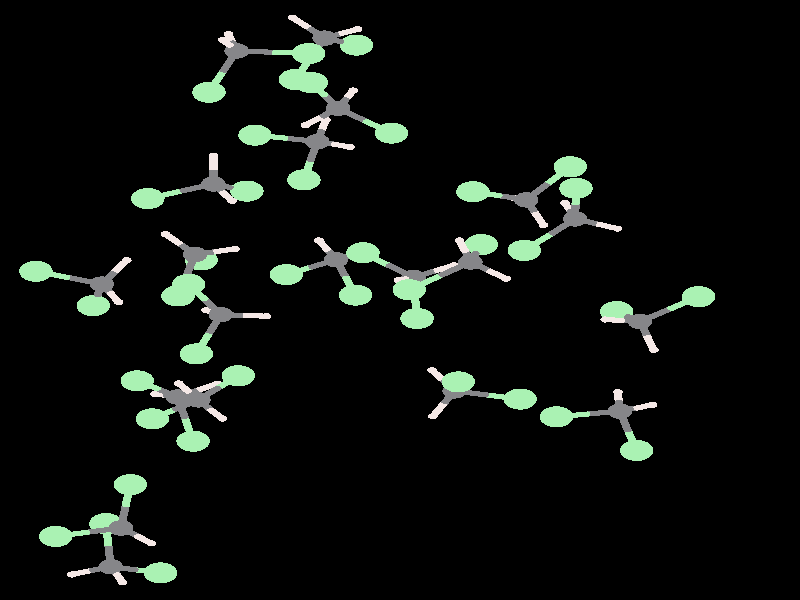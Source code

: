 #include "colors.inc"
#include "finish.inc"

global_settings {assumed_gamma 1 max_trace_level 6}
background {color White transmit 1.0}
camera {orthographic angle 0
  right -19.64*x up 23.37*y
  direction 50.00*z
  location <0,0,50.00> look_at <0,0,0>}


light_source {<  2.00,   3.00,  40.00> color White
  area_light <0.70, 0, 0>, <0, 0.70, 0>, 3, 3
  adaptive 1 jitter}
// no fog
#declare simple = finish {phong 0.7}
#declare pale = finish {ambient 0.5 diffuse 0.85 roughness 0.001 specular 0.200 }
#declare intermediate = finish {ambient 0.3 diffuse 0.6 specular 0.1 roughness 0.04}
#declare vmd = finish {ambient 0.0 diffuse 0.65 phong 0.1 phong_size 40.0 specular 0.5 }
#declare jmol = finish {ambient 0.2 diffuse 0.6 specular 1 roughness 0.001 metallic}
#declare ase2 = finish {ambient 0.05 brilliance 3 diffuse 0.6 metallic specular 0.7 roughness 0.04 reflection 0.15}
#declare ase3 = finish {ambient 0.15 brilliance 2 diffuse 0.6 metallic specular 1.0 roughness 0.001 reflection 0.0}
#declare glass = finish {ambient 0.05 diffuse 0.3 specular 1.0 roughness 0.001}
#declare glass2 = finish {ambient 0.01 diffuse 0.3 specular 1.0 reflection 0.25 roughness 0.001}
#declare Rcell = 0.050;
#declare Rbond = 0.100;

#macro atom(LOC, R, COL, TRANS, FIN)
  sphere{LOC, R texture{pigment{color COL transmit TRANS} finish{FIN}}}
#end
#macro constrain(LOC, R, COL, TRANS FIN)
union{torus{R, Rcell rotate 45*z texture{pigment{color COL transmit TRANS} finish{FIN}}}
     torus{R, Rcell rotate -45*z texture{pigment{color COL transmit TRANS} finish{FIN}}}
     translate LOC}
#end

// no cell vertices
atom(< -5.46,  -3.78,  -9.30>, 0.30, rgb <0.24, 0.24, 0.25>, 0.0, jmol) // #0
atom(< -5.08,  -5.50,  -8.98>, 0.41, rgb <0.40, 0.89, 0.45>, 0.0, jmol) // #1
atom(< -6.45,  -3.15,  -7.92>, 0.41, rgb <0.40, 0.89, 0.45>, 0.0, jmol) // #2
atom(< -6.01,  -3.66, -10.24>, 0.12, rgb <0.91, 0.81, 0.79>, 0.0, jmol) // #3
atom(< -4.48,  -3.26,  -9.35>, 0.12, rgb <0.91, 0.81, 0.79>, 0.0, jmol) // #4
atom(<  0.33,   0.88,  -7.00>, 0.30, rgb <0.24, 0.24, 0.25>, 0.0, jmol) // #5
atom(<  0.42,  -0.72,  -7.85>, 0.41, rgb <0.40, 0.89, 0.45>, 0.0, jmol) // #6
atom(< -0.91,   1.84,  -7.90>, 0.41, rgb <0.40, 0.89, 0.45>, 0.0, jmol) // #7
atom(<  1.33,   1.35,  -7.11>, 0.12, rgb <0.91, 0.81, 0.79>, 0.0, jmol) // #8
atom(< -0.04,   0.77,  -5.94>, 0.12, rgb <0.91, 0.81, 0.79>, 0.0, jmol) // #9
atom(<  1.73,   1.48,  -2.85>, 0.30, rgb <0.24, 0.24, 0.25>, 0.0, jmol) // #10
atom(<  0.23,   0.40,  -2.96>, 0.41, rgb <0.40, 0.89, 0.45>, 0.0, jmol) // #11
atom(<  2.00,   2.16,  -4.45>, 0.41, rgb <0.40, 0.89, 0.45>, 0.0, jmol) // #12
atom(<  2.61,   0.83,  -2.53>, 0.12, rgb <0.91, 0.81, 0.79>, 0.0, jmol) // #13
atom(<  1.46,   2.32,  -2.15>, 0.12, rgb <0.91, 0.81, 0.79>, 0.0, jmol) // #14
atom(< -4.01,   9.70,  -9.88>, 0.30, rgb <0.24, 0.24, 0.25>, 0.0, jmol) // #15
atom(< -4.69,   8.09, -10.28>, 0.41, rgb <0.40, 0.89, 0.45>, 0.0, jmol) // #16
atom(< -2.24,   9.60,  -9.80>, 0.41, rgb <0.40, 0.89, 0.45>, 0.0, jmol) // #17
atom(< -4.35,  10.13,  -8.89>, 0.12, rgb <0.91, 0.81, 0.79>, 0.0, jmol) // #18
atom(< -4.21,  10.36, -10.72>, 0.12, rgb <0.91, 0.81, 0.79>, 0.0, jmol) // #19
atom(< -1.52,   7.47,  -1.86>, 0.30, rgb <0.24, 0.24, 0.25>, 0.0, jmol) // #20
atom(< -0.21,   6.50,  -1.20>, 0.41, rgb <0.40, 0.89, 0.45>, 0.0, jmol) // #21
atom(< -2.18,   8.47,  -0.58>, 0.41, rgb <0.40, 0.89, 0.45>, 0.0, jmol) // #22
atom(< -2.32,   6.81,  -2.25>, 0.12, rgb <0.91, 0.81, 0.79>, 0.0, jmol) // #23
atom(< -1.15,   8.16,  -2.65>, 0.12, rgb <0.91, 0.81, 0.79>, 0.0, jmol) // #24
atom(< -5.03,   1.77, -10.35>, 0.30, rgb <0.24, 0.24, 0.25>, 0.0, jmol) // #25
atom(< -5.45,   0.16,  -9.82>, 0.41, rgb <0.40, 0.89, 0.45>, 0.0, jmol) // #26
atom(< -4.88,   1.56, -12.10>, 0.41, rgb <0.40, 0.89, 0.45>, 0.0, jmol) // #27
atom(< -4.05,   1.99,  -9.88>, 0.12, rgb <0.91, 0.81, 0.79>, 0.0, jmol) // #28
atom(< -5.76,   2.57, -10.13>, 0.12, rgb <0.91, 0.81, 0.79>, 0.0, jmol) // #29
atom(<  5.40,  -4.33, -11.42>, 0.30, rgb <0.24, 0.24, 0.25>, 0.0, jmol) // #30
atom(<  5.81,  -5.86, -12.26>, 0.41, rgb <0.40, 0.89, 0.45>, 0.0, jmol) // #31
atom(<  3.84,  -4.55, -10.51>, 0.41, rgb <0.40, 0.89, 0.45>, 0.0, jmol) // #32
atom(<  5.35,  -3.59, -12.25>, 0.12, rgb <0.91, 0.81, 0.79>, 0.0, jmol) // #33
atom(<  6.20,  -4.08, -10.71>, 0.12, rgb <0.91, 0.81, 0.79>, 0.0, jmol) // #34
atom(<  3.10,   3.90, -13.72>, 0.30, rgb <0.24, 0.24, 0.25>, 0.0, jmol) // #35
atom(<  1.79,   4.22, -12.55>, 0.41, rgb <0.40, 0.89, 0.45>, 0.0, jmol) // #36
atom(<  4.18,   5.19, -13.41>, 0.41, rgb <0.40, 0.89, 0.45>, 0.0, jmol) // #37
atom(<  2.81,   3.97, -14.80>, 0.12, rgb <0.91, 0.81, 0.79>, 0.0, jmol) // #38
atom(<  3.52,   2.92, -13.51>, 0.12, rgb <0.91, 0.81, 0.79>, 0.0, jmol) // #39
atom(< -4.95,  -3.89,  -0.75>, 0.30, rgb <0.24, 0.24, 0.25>, 0.0, jmol) // #40
atom(< -3.97,  -2.95,  -1.96>, 0.41, rgb <0.40, 0.89, 0.45>, 0.0, jmol) // #41
atom(< -6.08,  -4.63,  -1.90>, 0.41, rgb <0.40, 0.89, 0.45>, 0.0, jmol) // #42
atom(< -5.43,  -3.25,   0.00>, 0.12, rgb <0.91, 0.81, 0.79>, 0.0, jmol) // #43
atom(< -4.36,  -4.62,  -0.28>, 0.12, rgb <0.91, 0.81, 0.79>, 0.0, jmol) // #44
atom(< -4.40,  -0.57,  -5.80>, 0.30, rgb <0.24, 0.24, 0.25>, 0.0, jmol) // #45
atom(< -5.00,  -2.10,  -5.17>, 0.41, rgb <0.40, 0.89, 0.45>, 0.0, jmol) // #46
atom(< -5.19,   0.61,  -4.68>, 0.41, rgb <0.40, 0.89, 0.45>, 0.0, jmol) // #47
atom(< -4.76,  -0.40,  -6.86>, 0.12, rgb <0.91, 0.81, 0.79>, 0.0, jmol) // #48
atom(< -3.28,  -0.63,  -5.66>, 0.12, rgb <0.91, 0.81, 0.79>, 0.0, jmol) // #49
atom(< -4.58,   4.52,  -1.47>, 0.30, rgb <0.24, 0.24, 0.25>, 0.0, jmol) // #50
atom(< -3.76,   4.24,  -2.91>, 0.41, rgb <0.40, 0.89, 0.45>, 0.0, jmol) // #51
atom(< -6.19,   3.95,  -1.88>, 0.41, rgb <0.40, 0.89, 0.45>, 0.0, jmol) // #52
atom(< -4.58,   5.62,  -1.25>, 0.12, rgb <0.91, 0.81, 0.79>, 0.0, jmol) // #53
atom(< -4.12,   3.86,  -0.74>, 0.12, rgb <0.91, 0.81, 0.79>, 0.0, jmol) // #54
atom(< -2.03,   6.17, -17.00>, 0.30, rgb <0.24, 0.24, 0.25>, 0.0, jmol) // #55
atom(< -3.56,   6.42, -16.07>, 0.41, rgb <0.40, 0.89, 0.45>, 0.0, jmol) // #56
atom(< -2.36,   4.68, -17.92>, 0.41, rgb <0.40, 0.89, 0.45>, 0.0, jmol) // #57
atom(< -1.23,   5.96, -16.25>, 0.12, rgb <0.91, 0.81, 0.79>, 0.0, jmol) // #58
atom(< -1.82,   7.01, -17.69>, 0.12, rgb <0.91, 0.81, 0.79>, 0.0, jmol) // #59
atom(< -6.85,  -8.88,  -6.43>, 0.30, rgb <0.24, 0.24, 0.25>, 0.0, jmol) // #60
atom(< -6.62,  -7.19,  -6.12>, 0.41, rgb <0.40, 0.89, 0.45>, 0.0, jmol) // #61
atom(< -8.45,  -9.21,  -5.87>, 0.41, rgb <0.40, 0.89, 0.45>, 0.0, jmol) // #62
atom(< -6.10,  -9.48,  -5.92>, 0.12, rgb <0.91, 0.81, 0.79>, 0.0, jmol) // #63
atom(< -6.78,  -9.03,  -7.53>, 0.12, rgb <0.91, 0.81, 0.79>, 0.0, jmol) // #64
atom(< -7.32,   0.62, -16.13>, 0.30, rgb <0.24, 0.24, 0.25>, 0.0, jmol) // #65
atom(< -8.94,   1.12, -15.63>, 0.41, rgb <0.40, 0.89, 0.45>, 0.0, jmol) // #66
atom(< -7.53,  -0.22, -17.67>, 0.41, rgb <0.40, 0.89, 0.45>, 0.0, jmol) // #67
atom(< -6.91,  -0.08, -15.37>, 0.12, rgb <0.91, 0.81, 0.79>, 0.0, jmol) // #68
atom(< -6.71,   1.55, -16.22>, 0.12, rgb <0.91, 0.81, 0.79>, 0.0, jmol) // #69
atom(<  1.34,  -3.54,  -2.87>, 0.30, rgb <0.24, 0.24, 0.25>, 0.0, jmol) // #70
atom(<  1.43,  -3.19,  -1.11>, 0.41, rgb <0.40, 0.89, 0.45>, 0.0, jmol) // #71
atom(<  2.95,  -3.86,  -3.61>, 0.41, rgb <0.40, 0.89, 0.45>, 0.0, jmol) // #72
atom(<  0.79,  -2.74,  -3.43>, 0.12, rgb <0.91, 0.81, 0.79>, 0.0, jmol) // #73
atom(<  0.81,  -4.53,  -2.96>, 0.12, rgb <0.91, 0.81, 0.79>, 0.0, jmol) // #74
atom(<  4.30,   3.16,  -9.41>, 0.30, rgb <0.24, 0.24, 0.25>, 0.0, jmol) // #75
atom(<  3.05,   1.93,  -9.16>, 0.41, rgb <0.40, 0.89, 0.45>, 0.0, jmol) // #76
atom(<  4.32,   4.35,  -8.06>, 0.41, rgb <0.40, 0.89, 0.45>, 0.0, jmol) // #77
atom(<  4.05,   3.78, -10.31>, 0.12, rgb <0.91, 0.81, 0.79>, 0.0, jmol) // #78
atom(<  5.34,   2.78,  -9.53>, 0.12, rgb <0.91, 0.81, 0.79>, 0.0, jmol) // #79
atom(< -1.57,   1.57, -17.50>, 0.30, rgb <0.24, 0.24, 0.25>, 0.0, jmol) // #80
atom(< -2.79,   0.99, -18.70>, 0.41, rgb <0.40, 0.89, 0.45>, 0.0, jmol) // #81
atom(< -1.09,   0.19, -16.42>, 0.41, rgb <0.40, 0.89, 0.45>, 0.0, jmol) // #82
atom(< -1.99,   2.32, -16.83>, 0.12, rgb <0.91, 0.81, 0.79>, 0.0, jmol) // #83
atom(< -0.71,   1.95, -18.06>, 0.12, rgb <0.91, 0.81, 0.79>, 0.0, jmol) // #84
atom(< -1.85,  10.20, -13.52>, 0.30, rgb <0.24, 0.24, 0.25>, 0.0, jmol) // #85
atom(< -2.57,   8.59, -13.07>, 0.41, rgb <0.40, 0.89, 0.45>, 0.0, jmol) // #86
atom(< -1.07,   9.93, -15.13>, 0.41, rgb <0.40, 0.89, 0.45>, 0.0, jmol) // #87
atom(< -1.04,  10.55, -12.77>, 0.12, rgb <0.91, 0.81, 0.79>, 0.0, jmol) // #88
atom(< -2.64,  11.00, -13.57>, 0.12, rgb <0.91, 0.81, 0.79>, 0.0, jmol) // #89
atom(< -7.10, -10.39, -13.37>, 0.30, rgb <0.24, 0.24, 0.25>, 0.0, jmol) // #90
atom(< -7.22,  -8.71, -12.86>, 0.41, rgb <0.40, 0.89, 0.45>, 0.0, jmol) // #91
atom(< -5.88, -10.63, -14.64>, 0.41, rgb <0.40, 0.89, 0.45>, 0.0, jmol) // #92
atom(< -8.05, -10.69, -13.82>, 0.12, rgb <0.91, 0.81, 0.79>, 0.0, jmol) // #93
atom(< -6.81, -11.00, -12.50>, 0.12, rgb <0.91, 0.81, 0.79>, 0.0, jmol) // #94
atom(<  5.89,  -0.84, -11.16>, 0.30, rgb <0.24, 0.24, 0.25>, 0.0, jmol) // #95
atom(<  5.32,  -0.45, -12.85>, 0.41, rgb <0.40, 0.89, 0.45>, 0.0, jmol) // #96
atom(<  7.33,   0.13, -10.73>, 0.41, rgb <0.40, 0.89, 0.45>, 0.0, jmol) // #97
atom(<  6.23,  -1.94, -11.04>, 0.12, rgb <0.91, 0.81, 0.79>, 0.0, jmol) // #98
atom(<  5.04,  -0.76, -10.40>, 0.12, rgb <0.91, 0.81, 0.79>, 0.0, jmol) // #99
cylinder {< -5.46,  -3.78,  -9.30>, < -4.97,  -3.52,  -9.32>, Rbond texture{pigment {color rgb <0.24, 0.24, 0.25> transmit 0.0} finish{jmol}}}
cylinder {< -4.48,  -3.26,  -9.35>, < -4.97,  -3.52,  -9.32>, Rbond texture{pigment {color rgb <0.91, 0.81, 0.79> transmit 0.0} finish{jmol}}}
cylinder {< -5.46,  -3.78,  -9.30>, < -5.27,  -4.64,  -9.14>, Rbond texture{pigment {color rgb <0.24, 0.24, 0.25> transmit 0.0} finish{jmol}}}
cylinder {< -5.08,  -5.50,  -8.98>, < -5.27,  -4.64,  -9.14>, Rbond texture{pigment {color rgb <0.40, 0.89, 0.45> transmit 0.0} finish{jmol}}}
cylinder {< -5.46,  -3.78,  -9.30>, < -5.74,  -3.72,  -9.77>, Rbond texture{pigment {color rgb <0.24, 0.24, 0.25> transmit 0.0} finish{jmol}}}
cylinder {< -6.01,  -3.66, -10.24>, < -5.74,  -3.72,  -9.77>, Rbond texture{pigment {color rgb <0.91, 0.81, 0.79> transmit 0.0} finish{jmol}}}
cylinder {< -5.46,  -3.78,  -9.30>, < -5.95,  -3.46,  -8.61>, Rbond texture{pigment {color rgb <0.24, 0.24, 0.25> transmit 0.0} finish{jmol}}}
cylinder {< -6.45,  -3.15,  -7.92>, < -5.95,  -3.46,  -8.61>, Rbond texture{pigment {color rgb <0.40, 0.89, 0.45> transmit 0.0} finish{jmol}}}
cylinder {<  0.33,   0.88,  -7.00>, <  0.14,   0.82,  -6.47>, Rbond texture{pigment {color rgb <0.24, 0.24, 0.25> transmit 0.0} finish{jmol}}}
cylinder {< -0.04,   0.77,  -5.94>, <  0.14,   0.82,  -6.47>, Rbond texture{pigment {color rgb <0.91, 0.81, 0.79> transmit 0.0} finish{jmol}}}
cylinder {<  0.33,   0.88,  -7.00>, <  0.37,   0.08,  -7.43>, Rbond texture{pigment {color rgb <0.24, 0.24, 0.25> transmit 0.0} finish{jmol}}}
cylinder {<  0.42,  -0.72,  -7.85>, <  0.37,   0.08,  -7.43>, Rbond texture{pigment {color rgb <0.40, 0.89, 0.45> transmit 0.0} finish{jmol}}}
cylinder {<  0.33,   0.88,  -7.00>, < -0.29,   1.36,  -7.45>, Rbond texture{pigment {color rgb <0.24, 0.24, 0.25> transmit 0.0} finish{jmol}}}
cylinder {< -0.91,   1.84,  -7.90>, < -0.29,   1.36,  -7.45>, Rbond texture{pigment {color rgb <0.40, 0.89, 0.45> transmit 0.0} finish{jmol}}}
cylinder {<  0.33,   0.88,  -7.00>, <  0.83,   1.12,  -7.06>, Rbond texture{pigment {color rgb <0.24, 0.24, 0.25> transmit 0.0} finish{jmol}}}
cylinder {<  1.33,   1.35,  -7.11>, <  0.83,   1.12,  -7.06>, Rbond texture{pigment {color rgb <0.91, 0.81, 0.79> transmit 0.0} finish{jmol}}}
cylinder {<  1.73,   1.48,  -2.85>, <  2.17,   1.15,  -2.69>, Rbond texture{pigment {color rgb <0.24, 0.24, 0.25> transmit 0.0} finish{jmol}}}
cylinder {<  2.61,   0.83,  -2.53>, <  2.17,   1.15,  -2.69>, Rbond texture{pigment {color rgb <0.91, 0.81, 0.79> transmit 0.0} finish{jmol}}}
cylinder {<  1.73,   1.48,  -2.85>, <  0.98,   0.94,  -2.91>, Rbond texture{pigment {color rgb <0.24, 0.24, 0.25> transmit 0.0} finish{jmol}}}
cylinder {<  0.23,   0.40,  -2.96>, <  0.98,   0.94,  -2.91>, Rbond texture{pigment {color rgb <0.40, 0.89, 0.45> transmit 0.0} finish{jmol}}}
cylinder {<  1.73,   1.48,  -2.85>, <  1.86,   1.82,  -3.65>, Rbond texture{pigment {color rgb <0.24, 0.24, 0.25> transmit 0.0} finish{jmol}}}
cylinder {<  2.00,   2.16,  -4.45>, <  1.86,   1.82,  -3.65>, Rbond texture{pigment {color rgb <0.40, 0.89, 0.45> transmit 0.0} finish{jmol}}}
cylinder {<  1.73,   1.48,  -2.85>, <  1.60,   1.90,  -2.50>, Rbond texture{pigment {color rgb <0.24, 0.24, 0.25> transmit 0.0} finish{jmol}}}
cylinder {<  1.46,   2.32,  -2.15>, <  1.60,   1.90,  -2.50>, Rbond texture{pigment {color rgb <0.91, 0.81, 0.79> transmit 0.0} finish{jmol}}}
cylinder {< -4.01,   9.70,  -9.88>, < -4.11,  10.03, -10.30>, Rbond texture{pigment {color rgb <0.24, 0.24, 0.25> transmit 0.0} finish{jmol}}}
cylinder {< -4.21,  10.36, -10.72>, < -4.11,  10.03, -10.30>, Rbond texture{pigment {color rgb <0.91, 0.81, 0.79> transmit 0.0} finish{jmol}}}
cylinder {< -4.01,   9.70,  -9.88>, < -3.13,   9.65,  -9.84>, Rbond texture{pigment {color rgb <0.24, 0.24, 0.25> transmit 0.0} finish{jmol}}}
cylinder {< -2.24,   9.60,  -9.80>, < -3.13,   9.65,  -9.84>, Rbond texture{pigment {color rgb <0.40, 0.89, 0.45> transmit 0.0} finish{jmol}}}
cylinder {< -4.01,   9.70,  -9.88>, < -4.18,   9.92,  -9.39>, Rbond texture{pigment {color rgb <0.24, 0.24, 0.25> transmit 0.0} finish{jmol}}}
cylinder {< -4.35,  10.13,  -8.89>, < -4.18,   9.92,  -9.39>, Rbond texture{pigment {color rgb <0.91, 0.81, 0.79> transmit 0.0} finish{jmol}}}
cylinder {< -4.01,   9.70,  -9.88>, < -4.35,   8.89, -10.08>, Rbond texture{pigment {color rgb <0.24, 0.24, 0.25> transmit 0.0} finish{jmol}}}
cylinder {< -4.69,   8.09, -10.28>, < -4.35,   8.89, -10.08>, Rbond texture{pigment {color rgb <0.40, 0.89, 0.45> transmit 0.0} finish{jmol}}}
cylinder {< -1.52,   7.47,  -1.86>, < -1.33,   7.82,  -2.25>, Rbond texture{pigment {color rgb <0.24, 0.24, 0.25> transmit 0.0} finish{jmol}}}
cylinder {< -1.15,   8.16,  -2.65>, < -1.33,   7.82,  -2.25>, Rbond texture{pigment {color rgb <0.91, 0.81, 0.79> transmit 0.0} finish{jmol}}}
cylinder {< -1.52,   7.47,  -1.86>, < -0.86,   6.98,  -1.53>, Rbond texture{pigment {color rgb <0.24, 0.24, 0.25> transmit 0.0} finish{jmol}}}
cylinder {< -0.21,   6.50,  -1.20>, < -0.86,   6.98,  -1.53>, Rbond texture{pigment {color rgb <0.40, 0.89, 0.45> transmit 0.0} finish{jmol}}}
cylinder {< -1.52,   7.47,  -1.86>, < -1.85,   7.97,  -1.22>, Rbond texture{pigment {color rgb <0.24, 0.24, 0.25> transmit 0.0} finish{jmol}}}
cylinder {< -2.18,   8.47,  -0.58>, < -1.85,   7.97,  -1.22>, Rbond texture{pigment {color rgb <0.40, 0.89, 0.45> transmit 0.0} finish{jmol}}}
cylinder {< -1.52,   7.47,  -1.86>, < -1.92,   7.14,  -2.05>, Rbond texture{pigment {color rgb <0.24, 0.24, 0.25> transmit 0.0} finish{jmol}}}
cylinder {< -2.32,   6.81,  -2.25>, < -1.92,   7.14,  -2.05>, Rbond texture{pigment {color rgb <0.91, 0.81, 0.79> transmit 0.0} finish{jmol}}}
cylinder {< -5.03,   1.77, -10.35>, < -5.24,   0.96, -10.08>, Rbond texture{pigment {color rgb <0.24, 0.24, 0.25> transmit 0.0} finish{jmol}}}
cylinder {< -5.45,   0.16,  -9.82>, < -5.24,   0.96, -10.08>, Rbond texture{pigment {color rgb <0.40, 0.89, 0.45> transmit 0.0} finish{jmol}}}
cylinder {< -5.03,   1.77, -10.35>, < -4.95,   1.67, -11.23>, Rbond texture{pigment {color rgb <0.24, 0.24, 0.25> transmit 0.0} finish{jmol}}}
cylinder {< -4.88,   1.56, -12.10>, < -4.95,   1.67, -11.23>, Rbond texture{pigment {color rgb <0.40, 0.89, 0.45> transmit 0.0} finish{jmol}}}
cylinder {< -5.03,   1.77, -10.35>, < -4.54,   1.88, -10.11>, Rbond texture{pigment {color rgb <0.24, 0.24, 0.25> transmit 0.0} finish{jmol}}}
cylinder {< -4.05,   1.99,  -9.88>, < -4.54,   1.88, -10.11>, Rbond texture{pigment {color rgb <0.91, 0.81, 0.79> transmit 0.0} finish{jmol}}}
cylinder {< -5.03,   1.77, -10.35>, < -5.39,   2.17, -10.24>, Rbond texture{pigment {color rgb <0.24, 0.24, 0.25> transmit 0.0} finish{jmol}}}
cylinder {< -5.76,   2.57, -10.13>, < -5.39,   2.17, -10.24>, Rbond texture{pigment {color rgb <0.91, 0.81, 0.79> transmit 0.0} finish{jmol}}}
cylinder {<  5.40,  -4.33, -11.42>, <  5.60,  -5.10, -11.84>, Rbond texture{pigment {color rgb <0.24, 0.24, 0.25> transmit 0.0} finish{jmol}}}
cylinder {<  5.81,  -5.86, -12.26>, <  5.60,  -5.10, -11.84>, Rbond texture{pigment {color rgb <0.40, 0.89, 0.45> transmit 0.0} finish{jmol}}}
cylinder {<  5.40,  -4.33, -11.42>, <  5.80,  -4.21, -11.07>, Rbond texture{pigment {color rgb <0.24, 0.24, 0.25> transmit 0.0} finish{jmol}}}
cylinder {<  6.20,  -4.08, -10.71>, <  5.80,  -4.21, -11.07>, Rbond texture{pigment {color rgb <0.91, 0.81, 0.79> transmit 0.0} finish{jmol}}}
cylinder {<  5.40,  -4.33, -11.42>, <  4.62,  -4.44, -10.97>, Rbond texture{pigment {color rgb <0.24, 0.24, 0.25> transmit 0.0} finish{jmol}}}
cylinder {<  3.84,  -4.55, -10.51>, <  4.62,  -4.44, -10.97>, Rbond texture{pigment {color rgb <0.40, 0.89, 0.45> transmit 0.0} finish{jmol}}}
cylinder {<  5.40,  -4.33, -11.42>, <  5.37,  -3.96, -11.84>, Rbond texture{pigment {color rgb <0.24, 0.24, 0.25> transmit 0.0} finish{jmol}}}
cylinder {<  5.35,  -3.59, -12.25>, <  5.37,  -3.96, -11.84>, Rbond texture{pigment {color rgb <0.91, 0.81, 0.79> transmit 0.0} finish{jmol}}}
cylinder {<  3.10,   3.90, -13.72>, <  2.45,   4.06, -13.13>, Rbond texture{pigment {color rgb <0.24, 0.24, 0.25> transmit 0.0} finish{jmol}}}
cylinder {<  1.79,   4.22, -12.55>, <  2.45,   4.06, -13.13>, Rbond texture{pigment {color rgb <0.40, 0.89, 0.45> transmit 0.0} finish{jmol}}}
cylinder {<  3.10,   3.90, -13.72>, <  3.64,   4.55, -13.56>, Rbond texture{pigment {color rgb <0.24, 0.24, 0.25> transmit 0.0} finish{jmol}}}
cylinder {<  4.18,   5.19, -13.41>, <  3.64,   4.55, -13.56>, Rbond texture{pigment {color rgb <0.40, 0.89, 0.45> transmit 0.0} finish{jmol}}}
cylinder {<  3.10,   3.90, -13.72>, <  2.95,   3.94, -14.26>, Rbond texture{pigment {color rgb <0.24, 0.24, 0.25> transmit 0.0} finish{jmol}}}
cylinder {<  2.81,   3.97, -14.80>, <  2.95,   3.94, -14.26>, Rbond texture{pigment {color rgb <0.91, 0.81, 0.79> transmit 0.0} finish{jmol}}}
cylinder {<  3.10,   3.90, -13.72>, <  3.31,   3.41, -13.62>, Rbond texture{pigment {color rgb <0.24, 0.24, 0.25> transmit 0.0} finish{jmol}}}
cylinder {<  3.52,   2.92, -13.51>, <  3.31,   3.41, -13.62>, Rbond texture{pigment {color rgb <0.91, 0.81, 0.79> transmit 0.0} finish{jmol}}}
cylinder {< -4.95,  -3.89,  -0.75>, < -4.46,  -3.42,  -1.36>, Rbond texture{pigment {color rgb <0.24, 0.24, 0.25> transmit 0.0} finish{jmol}}}
cylinder {< -3.97,  -2.95,  -1.96>, < -4.46,  -3.42,  -1.36>, Rbond texture{pigment {color rgb <0.40, 0.89, 0.45> transmit 0.0} finish{jmol}}}
cylinder {< -4.95,  -3.89,  -0.75>, < -4.66,  -4.26,  -0.52>, Rbond texture{pigment {color rgb <0.24, 0.24, 0.25> transmit 0.0} finish{jmol}}}
cylinder {< -4.36,  -4.62,  -0.28>, < -4.66,  -4.26,  -0.52>, Rbond texture{pigment {color rgb <0.91, 0.81, 0.79> transmit 0.0} finish{jmol}}}
cylinder {< -4.95,  -3.89,  -0.75>, < -5.19,  -3.57,  -0.38>, Rbond texture{pigment {color rgb <0.24, 0.24, 0.25> transmit 0.0} finish{jmol}}}
cylinder {< -5.43,  -3.25,   0.00>, < -5.19,  -3.57,  -0.38>, Rbond texture{pigment {color rgb <0.91, 0.81, 0.79> transmit 0.0} finish{jmol}}}
cylinder {< -4.95,  -3.89,  -0.75>, < -5.52,  -4.26,  -1.33>, Rbond texture{pigment {color rgb <0.24, 0.24, 0.25> transmit 0.0} finish{jmol}}}
cylinder {< -6.08,  -4.63,  -1.90>, < -5.52,  -4.26,  -1.33>, Rbond texture{pigment {color rgb <0.40, 0.89, 0.45> transmit 0.0} finish{jmol}}}
cylinder {< -4.40,  -0.57,  -5.80>, < -3.84,  -0.60,  -5.73>, Rbond texture{pigment {color rgb <0.24, 0.24, 0.25> transmit 0.0} finish{jmol}}}
cylinder {< -3.28,  -0.63,  -5.66>, < -3.84,  -0.60,  -5.73>, Rbond texture{pigment {color rgb <0.91, 0.81, 0.79> transmit 0.0} finish{jmol}}}
cylinder {< -4.40,  -0.57,  -5.80>, < -4.58,  -0.49,  -6.33>, Rbond texture{pigment {color rgb <0.24, 0.24, 0.25> transmit 0.0} finish{jmol}}}
cylinder {< -4.76,  -0.40,  -6.86>, < -4.58,  -0.49,  -6.33>, Rbond texture{pigment {color rgb <0.91, 0.81, 0.79> transmit 0.0} finish{jmol}}}
cylinder {< -4.40,  -0.57,  -5.80>, < -4.70,  -1.34,  -5.49>, Rbond texture{pigment {color rgb <0.24, 0.24, 0.25> transmit 0.0} finish{jmol}}}
cylinder {< -5.00,  -2.10,  -5.17>, < -4.70,  -1.34,  -5.49>, Rbond texture{pigment {color rgb <0.40, 0.89, 0.45> transmit 0.0} finish{jmol}}}
cylinder {< -4.40,  -0.57,  -5.80>, < -4.79,   0.02,  -5.24>, Rbond texture{pigment {color rgb <0.24, 0.24, 0.25> transmit 0.0} finish{jmol}}}
cylinder {< -5.19,   0.61,  -4.68>, < -4.79,   0.02,  -5.24>, Rbond texture{pigment {color rgb <0.40, 0.89, 0.45> transmit 0.0} finish{jmol}}}
cylinder {< -4.58,   4.52,  -1.47>, < -4.17,   4.38,  -2.19>, Rbond texture{pigment {color rgb <0.24, 0.24, 0.25> transmit 0.0} finish{jmol}}}
cylinder {< -3.76,   4.24,  -2.91>, < -4.17,   4.38,  -2.19>, Rbond texture{pigment {color rgb <0.40, 0.89, 0.45> transmit 0.0} finish{jmol}}}
cylinder {< -4.58,   4.52,  -1.47>, < -4.58,   5.07,  -1.36>, Rbond texture{pigment {color rgb <0.24, 0.24, 0.25> transmit 0.0} finish{jmol}}}
cylinder {< -4.58,   5.62,  -1.25>, < -4.58,   5.07,  -1.36>, Rbond texture{pigment {color rgb <0.91, 0.81, 0.79> transmit 0.0} finish{jmol}}}
cylinder {< -4.58,   4.52,  -1.47>, < -5.38,   4.24,  -1.67>, Rbond texture{pigment {color rgb <0.24, 0.24, 0.25> transmit 0.0} finish{jmol}}}
cylinder {< -6.19,   3.95,  -1.88>, < -5.38,   4.24,  -1.67>, Rbond texture{pigment {color rgb <0.40, 0.89, 0.45> transmit 0.0} finish{jmol}}}
cylinder {< -4.58,   4.52,  -1.47>, < -4.35,   4.19,  -1.10>, Rbond texture{pigment {color rgb <0.24, 0.24, 0.25> transmit 0.0} finish{jmol}}}
cylinder {< -4.12,   3.86,  -0.74>, < -4.35,   4.19,  -1.10>, Rbond texture{pigment {color rgb <0.91, 0.81, 0.79> transmit 0.0} finish{jmol}}}
cylinder {< -2.03,   6.17, -17.00>, < -1.63,   6.07, -16.63>, Rbond texture{pigment {color rgb <0.24, 0.24, 0.25> transmit 0.0} finish{jmol}}}
cylinder {< -1.23,   5.96, -16.25>, < -1.63,   6.07, -16.63>, Rbond texture{pigment {color rgb <0.91, 0.81, 0.79> transmit 0.0} finish{jmol}}}
cylinder {< -2.03,   6.17, -17.00>, < -1.93,   6.59, -17.35>, Rbond texture{pigment {color rgb <0.24, 0.24, 0.25> transmit 0.0} finish{jmol}}}
cylinder {< -1.82,   7.01, -17.69>, < -1.93,   6.59, -17.35>, Rbond texture{pigment {color rgb <0.91, 0.81, 0.79> transmit 0.0} finish{jmol}}}
cylinder {< -2.03,   6.17, -17.00>, < -2.20,   5.43, -17.46>, Rbond texture{pigment {color rgb <0.24, 0.24, 0.25> transmit 0.0} finish{jmol}}}
cylinder {< -2.36,   4.68, -17.92>, < -2.20,   5.43, -17.46>, Rbond texture{pigment {color rgb <0.40, 0.89, 0.45> transmit 0.0} finish{jmol}}}
cylinder {< -2.03,   6.17, -17.00>, < -2.79,   6.30, -16.53>, Rbond texture{pigment {color rgb <0.24, 0.24, 0.25> transmit 0.0} finish{jmol}}}
cylinder {< -3.56,   6.42, -16.07>, < -2.79,   6.30, -16.53>, Rbond texture{pigment {color rgb <0.40, 0.89, 0.45> transmit 0.0} finish{jmol}}}
cylinder {< -6.85,  -8.88,  -6.43>, < -6.82,  -8.95,  -6.98>, Rbond texture{pigment {color rgb <0.24, 0.24, 0.25> transmit 0.0} finish{jmol}}}
cylinder {< -6.78,  -9.03,  -7.53>, < -6.82,  -8.95,  -6.98>, Rbond texture{pigment {color rgb <0.91, 0.81, 0.79> transmit 0.0} finish{jmol}}}
cylinder {< -6.85,  -8.88,  -6.43>, < -6.47,  -9.18,  -6.17>, Rbond texture{pigment {color rgb <0.24, 0.24, 0.25> transmit 0.0} finish{jmol}}}
cylinder {< -6.10,  -9.48,  -5.92>, < -6.47,  -9.18,  -6.17>, Rbond texture{pigment {color rgb <0.91, 0.81, 0.79> transmit 0.0} finish{jmol}}}
cylinder {< -6.85,  -8.88,  -6.43>, < -7.65,  -9.04,  -6.15>, Rbond texture{pigment {color rgb <0.24, 0.24, 0.25> transmit 0.0} finish{jmol}}}
cylinder {< -8.45,  -9.21,  -5.87>, < -7.65,  -9.04,  -6.15>, Rbond texture{pigment {color rgb <0.40, 0.89, 0.45> transmit 0.0} finish{jmol}}}
cylinder {< -6.85,  -8.88,  -6.43>, < -6.74,  -8.04,  -6.27>, Rbond texture{pigment {color rgb <0.24, 0.24, 0.25> transmit 0.0} finish{jmol}}}
cylinder {< -6.62,  -7.19,  -6.12>, < -6.74,  -8.04,  -6.27>, Rbond texture{pigment {color rgb <0.40, 0.89, 0.45> transmit 0.0} finish{jmol}}}
cylinder {< -7.32,   0.62, -16.13>, < -7.42,   0.20, -16.90>, Rbond texture{pigment {color rgb <0.24, 0.24, 0.25> transmit 0.0} finish{jmol}}}
cylinder {< -7.53,  -0.22, -17.67>, < -7.42,   0.20, -16.90>, Rbond texture{pigment {color rgb <0.40, 0.89, 0.45> transmit 0.0} finish{jmol}}}
cylinder {< -7.32,   0.62, -16.13>, < -7.11,   0.27, -15.75>, Rbond texture{pigment {color rgb <0.24, 0.24, 0.25> transmit 0.0} finish{jmol}}}
cylinder {< -6.91,  -0.08, -15.37>, < -7.11,   0.27, -15.75>, Rbond texture{pigment {color rgb <0.91, 0.81, 0.79> transmit 0.0} finish{jmol}}}
cylinder {< -7.32,   0.62, -16.13>, < -7.01,   1.09, -16.18>, Rbond texture{pigment {color rgb <0.24, 0.24, 0.25> transmit 0.0} finish{jmol}}}
cylinder {< -6.71,   1.55, -16.22>, < -7.01,   1.09, -16.18>, Rbond texture{pigment {color rgb <0.91, 0.81, 0.79> transmit 0.0} finish{jmol}}}
cylinder {< -7.32,   0.62, -16.13>, < -8.13,   0.87, -15.88>, Rbond texture{pigment {color rgb <0.24, 0.24, 0.25> transmit 0.0} finish{jmol}}}
cylinder {< -8.94,   1.12, -15.63>, < -8.13,   0.87, -15.88>, Rbond texture{pigment {color rgb <0.40, 0.89, 0.45> transmit 0.0} finish{jmol}}}
cylinder {<  1.34,  -3.54,  -2.87>, <  1.08,  -4.03,  -2.92>, Rbond texture{pigment {color rgb <0.24, 0.24, 0.25> transmit 0.0} finish{jmol}}}
cylinder {<  0.81,  -4.53,  -2.96>, <  1.08,  -4.03,  -2.92>, Rbond texture{pigment {color rgb <0.91, 0.81, 0.79> transmit 0.0} finish{jmol}}}
cylinder {<  1.34,  -3.54,  -2.87>, <  1.07,  -3.14,  -3.15>, Rbond texture{pigment {color rgb <0.24, 0.24, 0.25> transmit 0.0} finish{jmol}}}
cylinder {<  0.79,  -2.74,  -3.43>, <  1.07,  -3.14,  -3.15>, Rbond texture{pigment {color rgb <0.91, 0.81, 0.79> transmit 0.0} finish{jmol}}}
cylinder {<  1.34,  -3.54,  -2.87>, <  2.14,  -3.70,  -3.24>, Rbond texture{pigment {color rgb <0.24, 0.24, 0.25> transmit 0.0} finish{jmol}}}
cylinder {<  2.95,  -3.86,  -3.61>, <  2.14,  -3.70,  -3.24>, Rbond texture{pigment {color rgb <0.40, 0.89, 0.45> transmit 0.0} finish{jmol}}}
cylinder {<  1.34,  -3.54,  -2.87>, <  1.38,  -3.36,  -1.99>, Rbond texture{pigment {color rgb <0.24, 0.24, 0.25> transmit 0.0} finish{jmol}}}
cylinder {<  1.43,  -3.19,  -1.11>, <  1.38,  -3.36,  -1.99>, Rbond texture{pigment {color rgb <0.40, 0.89, 0.45> transmit 0.0} finish{jmol}}}
cylinder {<  4.30,   3.16,  -9.41>, <  4.18,   3.47,  -9.86>, Rbond texture{pigment {color rgb <0.24, 0.24, 0.25> transmit 0.0} finish{jmol}}}
cylinder {<  4.05,   3.78, -10.31>, <  4.18,   3.47,  -9.86>, Rbond texture{pigment {color rgb <0.91, 0.81, 0.79> transmit 0.0} finish{jmol}}}
cylinder {<  4.30,   3.16,  -9.41>, <  4.31,   3.76,  -8.74>, Rbond texture{pigment {color rgb <0.24, 0.24, 0.25> transmit 0.0} finish{jmol}}}
cylinder {<  4.32,   4.35,  -8.06>, <  4.31,   3.76,  -8.74>, Rbond texture{pigment {color rgb <0.40, 0.89, 0.45> transmit 0.0} finish{jmol}}}
cylinder {<  4.30,   3.16,  -9.41>, <  3.68,   2.54,  -9.28>, Rbond texture{pigment {color rgb <0.24, 0.24, 0.25> transmit 0.0} finish{jmol}}}
cylinder {<  3.05,   1.93,  -9.16>, <  3.68,   2.54,  -9.28>, Rbond texture{pigment {color rgb <0.40, 0.89, 0.45> transmit 0.0} finish{jmol}}}
cylinder {<  4.30,   3.16,  -9.41>, <  4.82,   2.97,  -9.47>, Rbond texture{pigment {color rgb <0.24, 0.24, 0.25> transmit 0.0} finish{jmol}}}
cylinder {<  5.34,   2.78,  -9.53>, <  4.82,   2.97,  -9.47>, Rbond texture{pigment {color rgb <0.91, 0.81, 0.79> transmit 0.0} finish{jmol}}}
cylinder {< -1.57,   1.57, -17.50>, < -1.33,   0.88, -16.96>, Rbond texture{pigment {color rgb <0.24, 0.24, 0.25> transmit 0.0} finish{jmol}}}
cylinder {< -1.09,   0.19, -16.42>, < -1.33,   0.88, -16.96>, Rbond texture{pigment {color rgb <0.40, 0.89, 0.45> transmit 0.0} finish{jmol}}}
cylinder {< -1.57,   1.57, -17.50>, < -1.14,   1.76, -17.78>, Rbond texture{pigment {color rgb <0.24, 0.24, 0.25> transmit 0.0} finish{jmol}}}
cylinder {< -0.71,   1.95, -18.06>, < -1.14,   1.76, -17.78>, Rbond texture{pigment {color rgb <0.91, 0.81, 0.79> transmit 0.0} finish{jmol}}}
cylinder {< -1.57,   1.57, -17.50>, < -1.78,   1.95, -17.17>, Rbond texture{pigment {color rgb <0.24, 0.24, 0.25> transmit 0.0} finish{jmol}}}
cylinder {< -1.99,   2.32, -16.83>, < -1.78,   1.95, -17.17>, Rbond texture{pigment {color rgb <0.91, 0.81, 0.79> transmit 0.0} finish{jmol}}}
cylinder {< -1.57,   1.57, -17.50>, < -2.18,   1.28, -18.10>, Rbond texture{pigment {color rgb <0.24, 0.24, 0.25> transmit 0.0} finish{jmol}}}
cylinder {< -2.79,   0.99, -18.70>, < -2.18,   1.28, -18.10>, Rbond texture{pigment {color rgb <0.40, 0.89, 0.45> transmit 0.0} finish{jmol}}}
cylinder {< -1.85,  10.20, -13.52>, < -1.44,  10.38, -13.14>, Rbond texture{pigment {color rgb <0.24, 0.24, 0.25> transmit 0.0} finish{jmol}}}
cylinder {< -1.04,  10.55, -12.77>, < -1.44,  10.38, -13.14>, Rbond texture{pigment {color rgb <0.91, 0.81, 0.79> transmit 0.0} finish{jmol}}}
cylinder {< -1.85,  10.20, -13.52>, < -1.46,  10.07, -14.32>, Rbond texture{pigment {color rgb <0.24, 0.24, 0.25> transmit 0.0} finish{jmol}}}
cylinder {< -1.07,   9.93, -15.13>, < -1.46,  10.07, -14.32>, Rbond texture{pigment {color rgb <0.40, 0.89, 0.45> transmit 0.0} finish{jmol}}}
cylinder {< -1.85,  10.20, -13.52>, < -2.21,   9.40, -13.29>, Rbond texture{pigment {color rgb <0.24, 0.24, 0.25> transmit 0.0} finish{jmol}}}
cylinder {< -2.57,   8.59, -13.07>, < -2.21,   9.40, -13.29>, Rbond texture{pigment {color rgb <0.40, 0.89, 0.45> transmit 0.0} finish{jmol}}}
cylinder {< -1.85,  10.20, -13.52>, < -2.24,  10.60, -13.54>, Rbond texture{pigment {color rgb <0.24, 0.24, 0.25> transmit 0.0} finish{jmol}}}
cylinder {< -2.64,  11.00, -13.57>, < -2.24,  10.60, -13.54>, Rbond texture{pigment {color rgb <0.91, 0.81, 0.79> transmit 0.0} finish{jmol}}}
cylinder {< -7.10, -10.39, -13.37>, < -6.49, -10.51, -14.01>, Rbond texture{pigment {color rgb <0.24, 0.24, 0.25> transmit 0.0} finish{jmol}}}
cylinder {< -5.88, -10.63, -14.64>, < -6.49, -10.51, -14.01>, Rbond texture{pigment {color rgb <0.40, 0.89, 0.45> transmit 0.0} finish{jmol}}}
cylinder {< -7.10, -10.39, -13.37>, < -7.16,  -9.55, -13.12>, Rbond texture{pigment {color rgb <0.24, 0.24, 0.25> transmit 0.0} finish{jmol}}}
cylinder {< -7.22,  -8.71, -12.86>, < -7.16,  -9.55, -13.12>, Rbond texture{pigment {color rgb <0.40, 0.89, 0.45> transmit 0.0} finish{jmol}}}
cylinder {< -7.10, -10.39, -13.37>, < -7.58, -10.54, -13.60>, Rbond texture{pigment {color rgb <0.24, 0.24, 0.25> transmit 0.0} finish{jmol}}}
cylinder {< -8.05, -10.69, -13.82>, < -7.58, -10.54, -13.60>, Rbond texture{pigment {color rgb <0.91, 0.81, 0.79> transmit 0.0} finish{jmol}}}
cylinder {< -7.10, -10.39, -13.37>, < -6.95, -10.69, -12.94>, Rbond texture{pigment {color rgb <0.24, 0.24, 0.25> transmit 0.0} finish{jmol}}}
cylinder {< -6.81, -11.00, -12.50>, < -6.95, -10.69, -12.94>, Rbond texture{pigment {color rgb <0.91, 0.81, 0.79> transmit 0.0} finish{jmol}}}
cylinder {<  5.89,  -0.84, -11.16>, <  5.46,  -0.80, -10.78>, Rbond texture{pigment {color rgb <0.24, 0.24, 0.25> transmit 0.0} finish{jmol}}}
cylinder {<  5.04,  -0.76, -10.40>, <  5.46,  -0.80, -10.78>, Rbond texture{pigment {color rgb <0.91, 0.81, 0.79> transmit 0.0} finish{jmol}}}
cylinder {<  5.89,  -0.84, -11.16>, <  5.60,  -0.65, -12.01>, Rbond texture{pigment {color rgb <0.24, 0.24, 0.25> transmit 0.0} finish{jmol}}}
cylinder {<  5.32,  -0.45, -12.85>, <  5.60,  -0.65, -12.01>, Rbond texture{pigment {color rgb <0.40, 0.89, 0.45> transmit 0.0} finish{jmol}}}
cylinder {<  5.89,  -0.84, -11.16>, <  6.61,  -0.36, -10.94>, Rbond texture{pigment {color rgb <0.24, 0.24, 0.25> transmit 0.0} finish{jmol}}}
cylinder {<  7.33,   0.13, -10.73>, <  6.61,  -0.36, -10.94>, Rbond texture{pigment {color rgb <0.40, 0.89, 0.45> transmit 0.0} finish{jmol}}}
cylinder {<  5.89,  -0.84, -11.16>, <  6.06,  -1.39, -11.10>, Rbond texture{pigment {color rgb <0.24, 0.24, 0.25> transmit 0.0} finish{jmol}}}
cylinder {<  6.23,  -1.94, -11.04>, <  6.06,  -1.39, -11.10>, Rbond texture{pigment {color rgb <0.91, 0.81, 0.79> transmit 0.0} finish{jmol}}}
// no constraints
